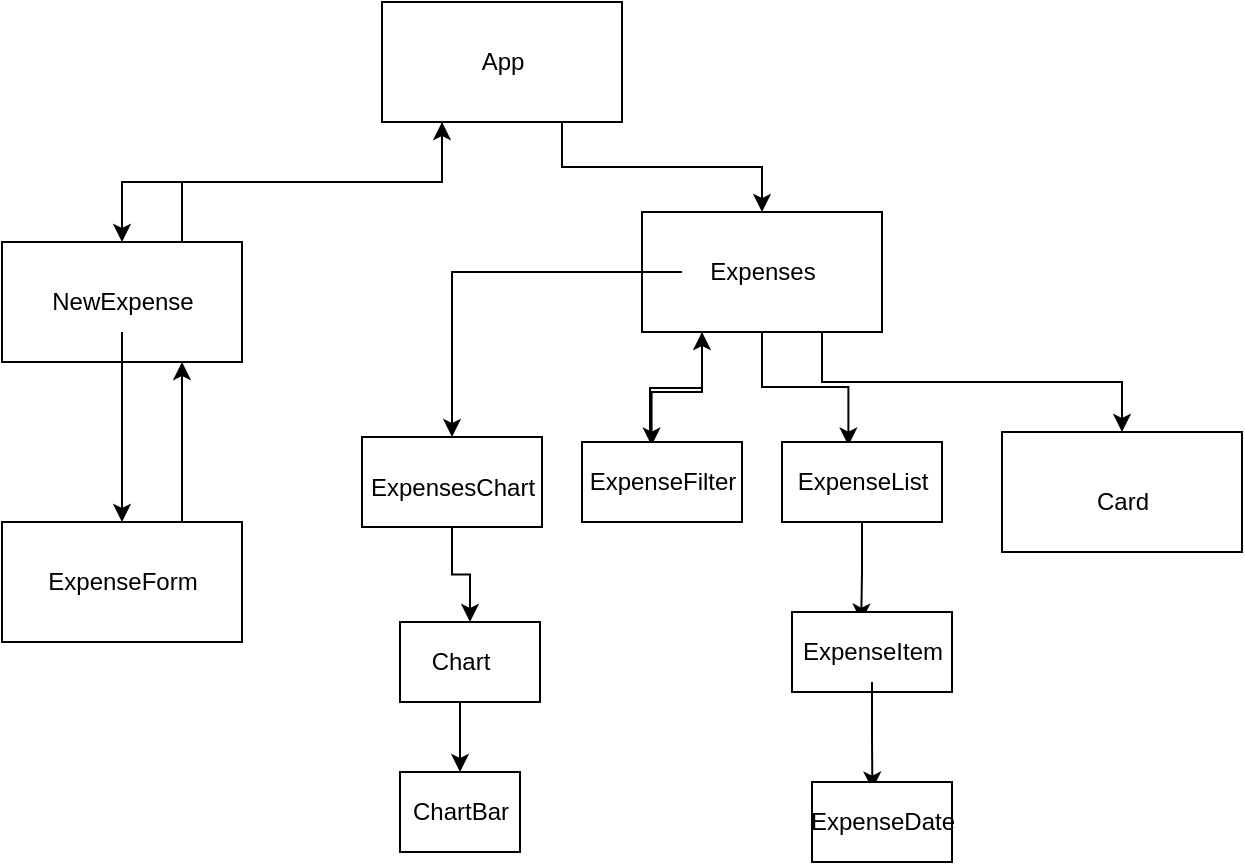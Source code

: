 <mxfile version="20.2.4" type="device"><diagram id="FVccHZij4YptCmFTYxSs" name="1 oldal"><mxGraphModel dx="1038" dy="547" grid="1" gridSize="10" guides="1" tooltips="1" connect="1" arrows="1" fold="1" page="1" pageScale="1" pageWidth="827" pageHeight="1169" math="0" shadow="0"><root><mxCell id="0"/><mxCell id="1" parent="0"/><mxCell id="fQYFEMcEJl1wcs1y6g7B-8" style="edgeStyle=orthogonalEdgeStyle;rounded=0;orthogonalLoop=1;jettySize=auto;html=1;exitX=0.25;exitY=1;exitDx=0;exitDy=0;entryX=0.5;entryY=0;entryDx=0;entryDy=0;" edge="1" parent="1" source="fQYFEMcEJl1wcs1y6g7B-1" target="fQYFEMcEJl1wcs1y6g7B-3"><mxGeometry relative="1" as="geometry"/></mxCell><mxCell id="fQYFEMcEJl1wcs1y6g7B-9" style="edgeStyle=orthogonalEdgeStyle;rounded=0;orthogonalLoop=1;jettySize=auto;html=1;exitX=0.75;exitY=1;exitDx=0;exitDy=0;" edge="1" parent="1" source="fQYFEMcEJl1wcs1y6g7B-1" target="fQYFEMcEJl1wcs1y6g7B-4"><mxGeometry relative="1" as="geometry"/></mxCell><mxCell id="fQYFEMcEJl1wcs1y6g7B-1" value="" style="rounded=0;whiteSpace=wrap;html=1;" vertex="1" parent="1"><mxGeometry x="320" y="50" width="120" height="60" as="geometry"/></mxCell><mxCell id="fQYFEMcEJl1wcs1y6g7B-2" value="App" style="text;html=1;resizable=0;autosize=1;align=center;verticalAlign=middle;points=[];fillColor=none;strokeColor=none;rounded=0;" vertex="1" parent="1"><mxGeometry x="360" y="65" width="40" height="30" as="geometry"/></mxCell><mxCell id="fQYFEMcEJl1wcs1y6g7B-30" style="edgeStyle=orthogonalEdgeStyle;rounded=0;orthogonalLoop=1;jettySize=auto;html=1;exitX=0.75;exitY=0;exitDx=0;exitDy=0;entryX=0.25;entryY=1;entryDx=0;entryDy=0;fontColor=#FF3333;" edge="1" parent="1" source="fQYFEMcEJl1wcs1y6g7B-3" target="fQYFEMcEJl1wcs1y6g7B-1"><mxGeometry relative="1" as="geometry"/></mxCell><mxCell id="fQYFEMcEJl1wcs1y6g7B-3" value="" style="rounded=0;whiteSpace=wrap;html=1;" vertex="1" parent="1"><mxGeometry x="130" y="170" width="120" height="60" as="geometry"/></mxCell><mxCell id="fQYFEMcEJl1wcs1y6g7B-19" style="edgeStyle=orthogonalEdgeStyle;rounded=0;orthogonalLoop=1;jettySize=auto;html=1;exitX=0.25;exitY=1;exitDx=0;exitDy=0;entryX=0.448;entryY=-0.107;entryDx=0;entryDy=0;entryPerimeter=0;" edge="1" parent="1" source="fQYFEMcEJl1wcs1y6g7B-4" target="fQYFEMcEJl1wcs1y6g7B-17"><mxGeometry relative="1" as="geometry"/></mxCell><mxCell id="fQYFEMcEJl1wcs1y6g7B-20" style="edgeStyle=orthogonalEdgeStyle;rounded=0;orthogonalLoop=1;jettySize=auto;html=1;exitX=0.5;exitY=1;exitDx=0;exitDy=0;entryX=0.415;entryY=0.045;entryDx=0;entryDy=0;entryPerimeter=0;" edge="1" parent="1" source="fQYFEMcEJl1wcs1y6g7B-4" target="fQYFEMcEJl1wcs1y6g7B-16"><mxGeometry relative="1" as="geometry"/></mxCell><mxCell id="fQYFEMcEJl1wcs1y6g7B-21" style="edgeStyle=orthogonalEdgeStyle;rounded=0;orthogonalLoop=1;jettySize=auto;html=1;exitX=0.75;exitY=1;exitDx=0;exitDy=0;entryX=0.5;entryY=0;entryDx=0;entryDy=0;" edge="1" parent="1" source="fQYFEMcEJl1wcs1y6g7B-4" target="fQYFEMcEJl1wcs1y6g7B-13"><mxGeometry relative="1" as="geometry"/></mxCell><mxCell id="fQYFEMcEJl1wcs1y6g7B-4" value="" style="rounded=0;whiteSpace=wrap;html=1;" vertex="1" parent="1"><mxGeometry x="450" y="155" width="120" height="60" as="geometry"/></mxCell><mxCell id="fQYFEMcEJl1wcs1y6g7B-12" style="edgeStyle=orthogonalEdgeStyle;rounded=0;orthogonalLoop=1;jettySize=auto;html=1;entryX=0.5;entryY=0;entryDx=0;entryDy=0;" edge="1" parent="1" source="fQYFEMcEJl1wcs1y6g7B-5" target="fQYFEMcEJl1wcs1y6g7B-10"><mxGeometry relative="1" as="geometry"/></mxCell><mxCell id="fQYFEMcEJl1wcs1y6g7B-5" value="NewExpense" style="text;html=1;resizable=0;autosize=1;align=center;verticalAlign=middle;points=[];fillColor=none;strokeColor=none;rounded=0;" vertex="1" parent="1"><mxGeometry x="145" y="185" width="90" height="30" as="geometry"/></mxCell><mxCell id="fQYFEMcEJl1wcs1y6g7B-44" style="edgeStyle=orthogonalEdgeStyle;rounded=0;orthogonalLoop=1;jettySize=auto;html=1;entryX=0.5;entryY=0;entryDx=0;entryDy=0;fontColor=#000000;" edge="1" parent="1" source="fQYFEMcEJl1wcs1y6g7B-6" target="fQYFEMcEJl1wcs1y6g7B-38"><mxGeometry relative="1" as="geometry"/></mxCell><mxCell id="fQYFEMcEJl1wcs1y6g7B-6" value="Expenses" style="text;html=1;resizable=0;autosize=1;align=center;verticalAlign=middle;points=[];fillColor=none;strokeColor=none;rounded=0;" vertex="1" parent="1"><mxGeometry x="470" y="170" width="80" height="30" as="geometry"/></mxCell><mxCell id="fQYFEMcEJl1wcs1y6g7B-29" style="edgeStyle=orthogonalEdgeStyle;rounded=0;orthogonalLoop=1;jettySize=auto;html=1;exitX=0.75;exitY=0;exitDx=0;exitDy=0;entryX=0.75;entryY=1;entryDx=0;entryDy=0;fontColor=#FF3333;" edge="1" parent="1" source="fQYFEMcEJl1wcs1y6g7B-10" target="fQYFEMcEJl1wcs1y6g7B-3"><mxGeometry relative="1" as="geometry"/></mxCell><mxCell id="fQYFEMcEJl1wcs1y6g7B-10" value="" style="rounded=0;whiteSpace=wrap;html=1;" vertex="1" parent="1"><mxGeometry x="130" y="310" width="120" height="60" as="geometry"/></mxCell><mxCell id="fQYFEMcEJl1wcs1y6g7B-11" value="ExpenseForm" style="text;html=1;resizable=0;autosize=1;align=center;verticalAlign=middle;points=[];fillColor=none;strokeColor=none;rounded=0;" vertex="1" parent="1"><mxGeometry x="140" y="325" width="100" height="30" as="geometry"/></mxCell><mxCell id="fQYFEMcEJl1wcs1y6g7B-13" value="" style="rounded=0;whiteSpace=wrap;html=1;" vertex="1" parent="1"><mxGeometry x="630" y="265" width="120" height="60" as="geometry"/></mxCell><mxCell id="fQYFEMcEJl1wcs1y6g7B-14" value="Card" style="text;html=1;resizable=0;autosize=1;align=center;verticalAlign=middle;points=[];fillColor=none;strokeColor=none;rounded=0;" vertex="1" parent="1"><mxGeometry x="665" y="285" width="50" height="30" as="geometry"/></mxCell><mxCell id="fQYFEMcEJl1wcs1y6g7B-28" style="edgeStyle=orthogonalEdgeStyle;rounded=0;orthogonalLoop=1;jettySize=auto;html=1;exitX=0.425;exitY=0.025;exitDx=0;exitDy=0;entryX=0.25;entryY=1;entryDx=0;entryDy=0;fontColor=#FF3333;exitPerimeter=0;" edge="1" parent="1" source="fQYFEMcEJl1wcs1y6g7B-15" target="fQYFEMcEJl1wcs1y6g7B-4"><mxGeometry relative="1" as="geometry"><Array as="points"><mxPoint x="454" y="243"/><mxPoint x="480" y="243"/></Array></mxGeometry></mxCell><mxCell id="fQYFEMcEJl1wcs1y6g7B-15" value="" style="rounded=0;whiteSpace=wrap;html=1;" vertex="1" parent="1"><mxGeometry x="420" y="270" width="80" height="40" as="geometry"/></mxCell><mxCell id="fQYFEMcEJl1wcs1y6g7B-24" style="edgeStyle=orthogonalEdgeStyle;rounded=0;orthogonalLoop=1;jettySize=auto;html=1;exitX=0.5;exitY=1;exitDx=0;exitDy=0;entryX=0.44;entryY=-0.007;entryDx=0;entryDy=0;entryPerimeter=0;" edge="1" parent="1" source="fQYFEMcEJl1wcs1y6g7B-16" target="fQYFEMcEJl1wcs1y6g7B-23"><mxGeometry relative="1" as="geometry"/></mxCell><mxCell id="fQYFEMcEJl1wcs1y6g7B-16" value="" style="rounded=0;whiteSpace=wrap;html=1;" vertex="1" parent="1"><mxGeometry x="520" y="270" width="80" height="40" as="geometry"/></mxCell><mxCell id="fQYFEMcEJl1wcs1y6g7B-17" value="ExpenseFilter" style="text;html=1;resizable=0;autosize=1;align=center;verticalAlign=middle;points=[];fillColor=none;strokeColor=none;rounded=0;" vertex="1" parent="1"><mxGeometry x="410" y="275" width="100" height="30" as="geometry"/></mxCell><mxCell id="fQYFEMcEJl1wcs1y6g7B-18" value="ExpenseList" style="text;html=1;resizable=0;autosize=1;align=center;verticalAlign=middle;points=[];fillColor=none;strokeColor=none;rounded=0;" vertex="1" parent="1"><mxGeometry x="515" y="275" width="90" height="30" as="geometry"/></mxCell><mxCell id="fQYFEMcEJl1wcs1y6g7B-22" value="" style="rounded=0;whiteSpace=wrap;html=1;" vertex="1" parent="1"><mxGeometry x="525" y="355" width="80" height="40" as="geometry"/></mxCell><mxCell id="fQYFEMcEJl1wcs1y6g7B-27" style="edgeStyle=orthogonalEdgeStyle;rounded=0;orthogonalLoop=1;jettySize=auto;html=1;entryX=0.452;entryY=-0.04;entryDx=0;entryDy=0;entryPerimeter=0;" edge="1" parent="1" source="fQYFEMcEJl1wcs1y6g7B-23" target="fQYFEMcEJl1wcs1y6g7B-26"><mxGeometry relative="1" as="geometry"/></mxCell><mxCell id="fQYFEMcEJl1wcs1y6g7B-23" value="ExpenseItem" style="text;html=1;resizable=0;autosize=1;align=center;verticalAlign=middle;points=[];fillColor=none;strokeColor=none;rounded=0;" vertex="1" parent="1"><mxGeometry x="520" y="360" width="90" height="30" as="geometry"/></mxCell><mxCell id="fQYFEMcEJl1wcs1y6g7B-25" value="" style="rounded=0;whiteSpace=wrap;html=1;" vertex="1" parent="1"><mxGeometry x="535" y="440" width="70" height="40" as="geometry"/></mxCell><mxCell id="fQYFEMcEJl1wcs1y6g7B-26" value="ExpenseDate" style="text;html=1;resizable=0;autosize=1;align=center;verticalAlign=middle;points=[];fillColor=none;strokeColor=none;rounded=0;" vertex="1" parent="1"><mxGeometry x="520" y="445" width="100" height="30" as="geometry"/></mxCell><mxCell id="fQYFEMcEJl1wcs1y6g7B-35" style="edgeStyle=orthogonalEdgeStyle;rounded=0;orthogonalLoop=1;jettySize=auto;html=1;exitX=0.5;exitY=1;exitDx=0;exitDy=0;entryX=0.5;entryY=0;entryDx=0;entryDy=0;fontColor=#000000;" edge="1" parent="1" source="fQYFEMcEJl1wcs1y6g7B-31" target="fQYFEMcEJl1wcs1y6g7B-33"><mxGeometry relative="1" as="geometry"/></mxCell><mxCell id="fQYFEMcEJl1wcs1y6g7B-31" value="" style="rounded=0;whiteSpace=wrap;html=1;fontColor=#FF3333;" vertex="1" parent="1"><mxGeometry x="329" y="360" width="70" height="40" as="geometry"/></mxCell><mxCell id="fQYFEMcEJl1wcs1y6g7B-32" value="&lt;font color=&quot;#000000&quot;&gt;Chart&lt;/font&gt;" style="text;html=1;resizable=0;autosize=1;align=center;verticalAlign=middle;points=[];fillColor=none;strokeColor=none;rounded=0;fontColor=#FF3333;" vertex="1" parent="1"><mxGeometry x="334" y="365" width="50" height="30" as="geometry"/></mxCell><mxCell id="fQYFEMcEJl1wcs1y6g7B-33" value="" style="rounded=0;whiteSpace=wrap;html=1;fontColor=#000000;" vertex="1" parent="1"><mxGeometry x="329" y="435" width="60" height="40" as="geometry"/></mxCell><mxCell id="fQYFEMcEJl1wcs1y6g7B-34" value="ChartBar" style="text;html=1;resizable=0;autosize=1;align=center;verticalAlign=middle;points=[];fillColor=none;strokeColor=none;rounded=0;fontColor=#000000;" vertex="1" parent="1"><mxGeometry x="324" y="440" width="70" height="30" as="geometry"/></mxCell><mxCell id="fQYFEMcEJl1wcs1y6g7B-41" style="edgeStyle=orthogonalEdgeStyle;rounded=0;orthogonalLoop=1;jettySize=auto;html=1;entryX=0.5;entryY=0;entryDx=0;entryDy=0;fontColor=#000000;startArrow=none;exitX=0.5;exitY=1;exitDx=0;exitDy=0;" edge="1" parent="1" source="fQYFEMcEJl1wcs1y6g7B-38" target="fQYFEMcEJl1wcs1y6g7B-31"><mxGeometry relative="1" as="geometry"><mxPoint x="340" y="330" as="sourcePoint"/></mxGeometry></mxCell><mxCell id="fQYFEMcEJl1wcs1y6g7B-38" value="" style="rounded=0;whiteSpace=wrap;html=1;fontColor=#000000;" vertex="1" parent="1"><mxGeometry x="310" y="267.5" width="90" height="45" as="geometry"/></mxCell><mxCell id="fQYFEMcEJl1wcs1y6g7B-39" value="ExpensesChart" style="text;html=1;resizable=0;autosize=1;align=center;verticalAlign=middle;points=[];fillColor=none;strokeColor=none;rounded=0;fontColor=#000000;" vertex="1" parent="1"><mxGeometry x="300" y="277.5" width="110" height="30" as="geometry"/></mxCell></root></mxGraphModel></diagram></mxfile>